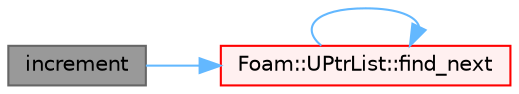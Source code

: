 digraph "increment"
{
 // LATEX_PDF_SIZE
  bgcolor="transparent";
  edge [fontname=Helvetica,fontsize=10,labelfontname=Helvetica,labelfontsize=10];
  node [fontname=Helvetica,fontsize=10,shape=box,height=0.2,width=0.4];
  rankdir="LR";
  Node1 [id="Node000001",label="increment",height=0.2,width=0.4,color="gray40", fillcolor="grey60", style="filled", fontcolor="black",tooltip=" "];
  Node1 -> Node2 [id="edge1_Node000001_Node000002",color="steelblue1",style="solid",tooltip=" "];
  Node2 [id="Node000002",label="Foam::UPtrList::find_next",height=0.2,width=0.4,color="red", fillcolor="#FFF0F0", style="filled",URL="$classFoam_1_1UPtrList.html#adb444deb24a1ce1f59d7ffb6bd1345cd",tooltip=" "];
  Node2 -> Node2 [id="edge2_Node000002_Node000002",color="steelblue1",style="solid",tooltip=" "];
}
